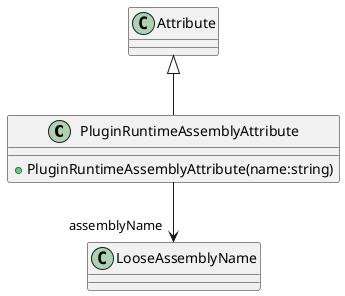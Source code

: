 @startuml
class PluginRuntimeAssemblyAttribute {
    + PluginRuntimeAssemblyAttribute(name:string)
}
Attribute <|-- PluginRuntimeAssemblyAttribute
PluginRuntimeAssemblyAttribute --> "assemblyName" LooseAssemblyName
@enduml
